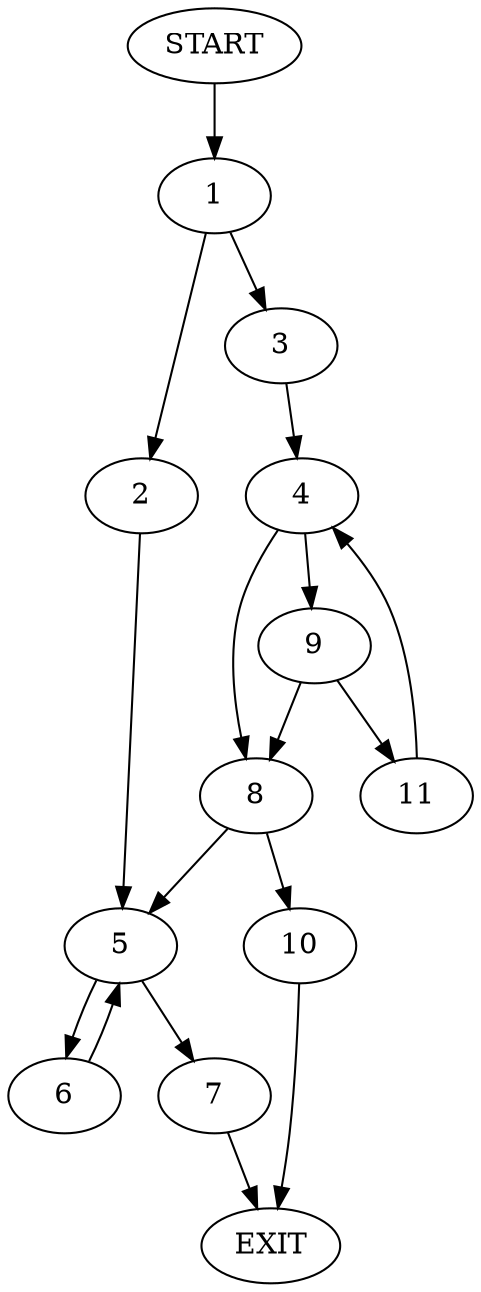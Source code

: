 digraph {
0 [label="START"]
12 [label="EXIT"]
0 -> 1
1 -> 2
1 -> 3
3 -> 4
2 -> 5
5 -> 6
5 -> 7
4 -> 8
4 -> 9
8 -> 10
8 -> 5
9 -> 11
9 -> 8
11 -> 4
10 -> 12
6 -> 5
7 -> 12
}
